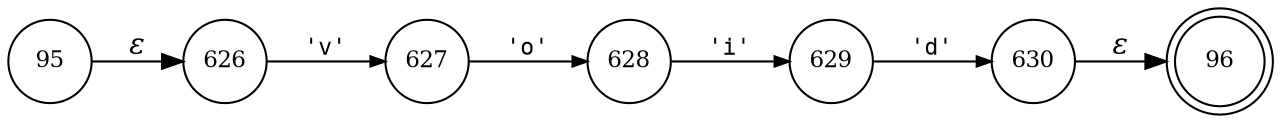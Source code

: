 digraph ATN {
rankdir=LR;
s96[fontsize=11, label="96", shape=doublecircle, fixedsize=true, width=.6];
s626[fontsize=11,label="626", shape=circle, fixedsize=true, width=.55, peripheries=1];
s627[fontsize=11,label="627", shape=circle, fixedsize=true, width=.55, peripheries=1];
s628[fontsize=11,label="628", shape=circle, fixedsize=true, width=.55, peripheries=1];
s629[fontsize=11,label="629", shape=circle, fixedsize=true, width=.55, peripheries=1];
s630[fontsize=11,label="630", shape=circle, fixedsize=true, width=.55, peripheries=1];
s95[fontsize=11,label="95", shape=circle, fixedsize=true, width=.55, peripheries=1];
s95 -> s626 [fontname="Times-Italic", label="&epsilon;"];
s626 -> s627 [fontsize=11, fontname="Courier", arrowsize=.7, label = "'v'", arrowhead = normal];
s627 -> s628 [fontsize=11, fontname="Courier", arrowsize=.7, label = "'o'", arrowhead = normal];
s628 -> s629 [fontsize=11, fontname="Courier", arrowsize=.7, label = "'i'", arrowhead = normal];
s629 -> s630 [fontsize=11, fontname="Courier", arrowsize=.7, label = "'d'", arrowhead = normal];
s630 -> s96 [fontname="Times-Italic", label="&epsilon;"];
}